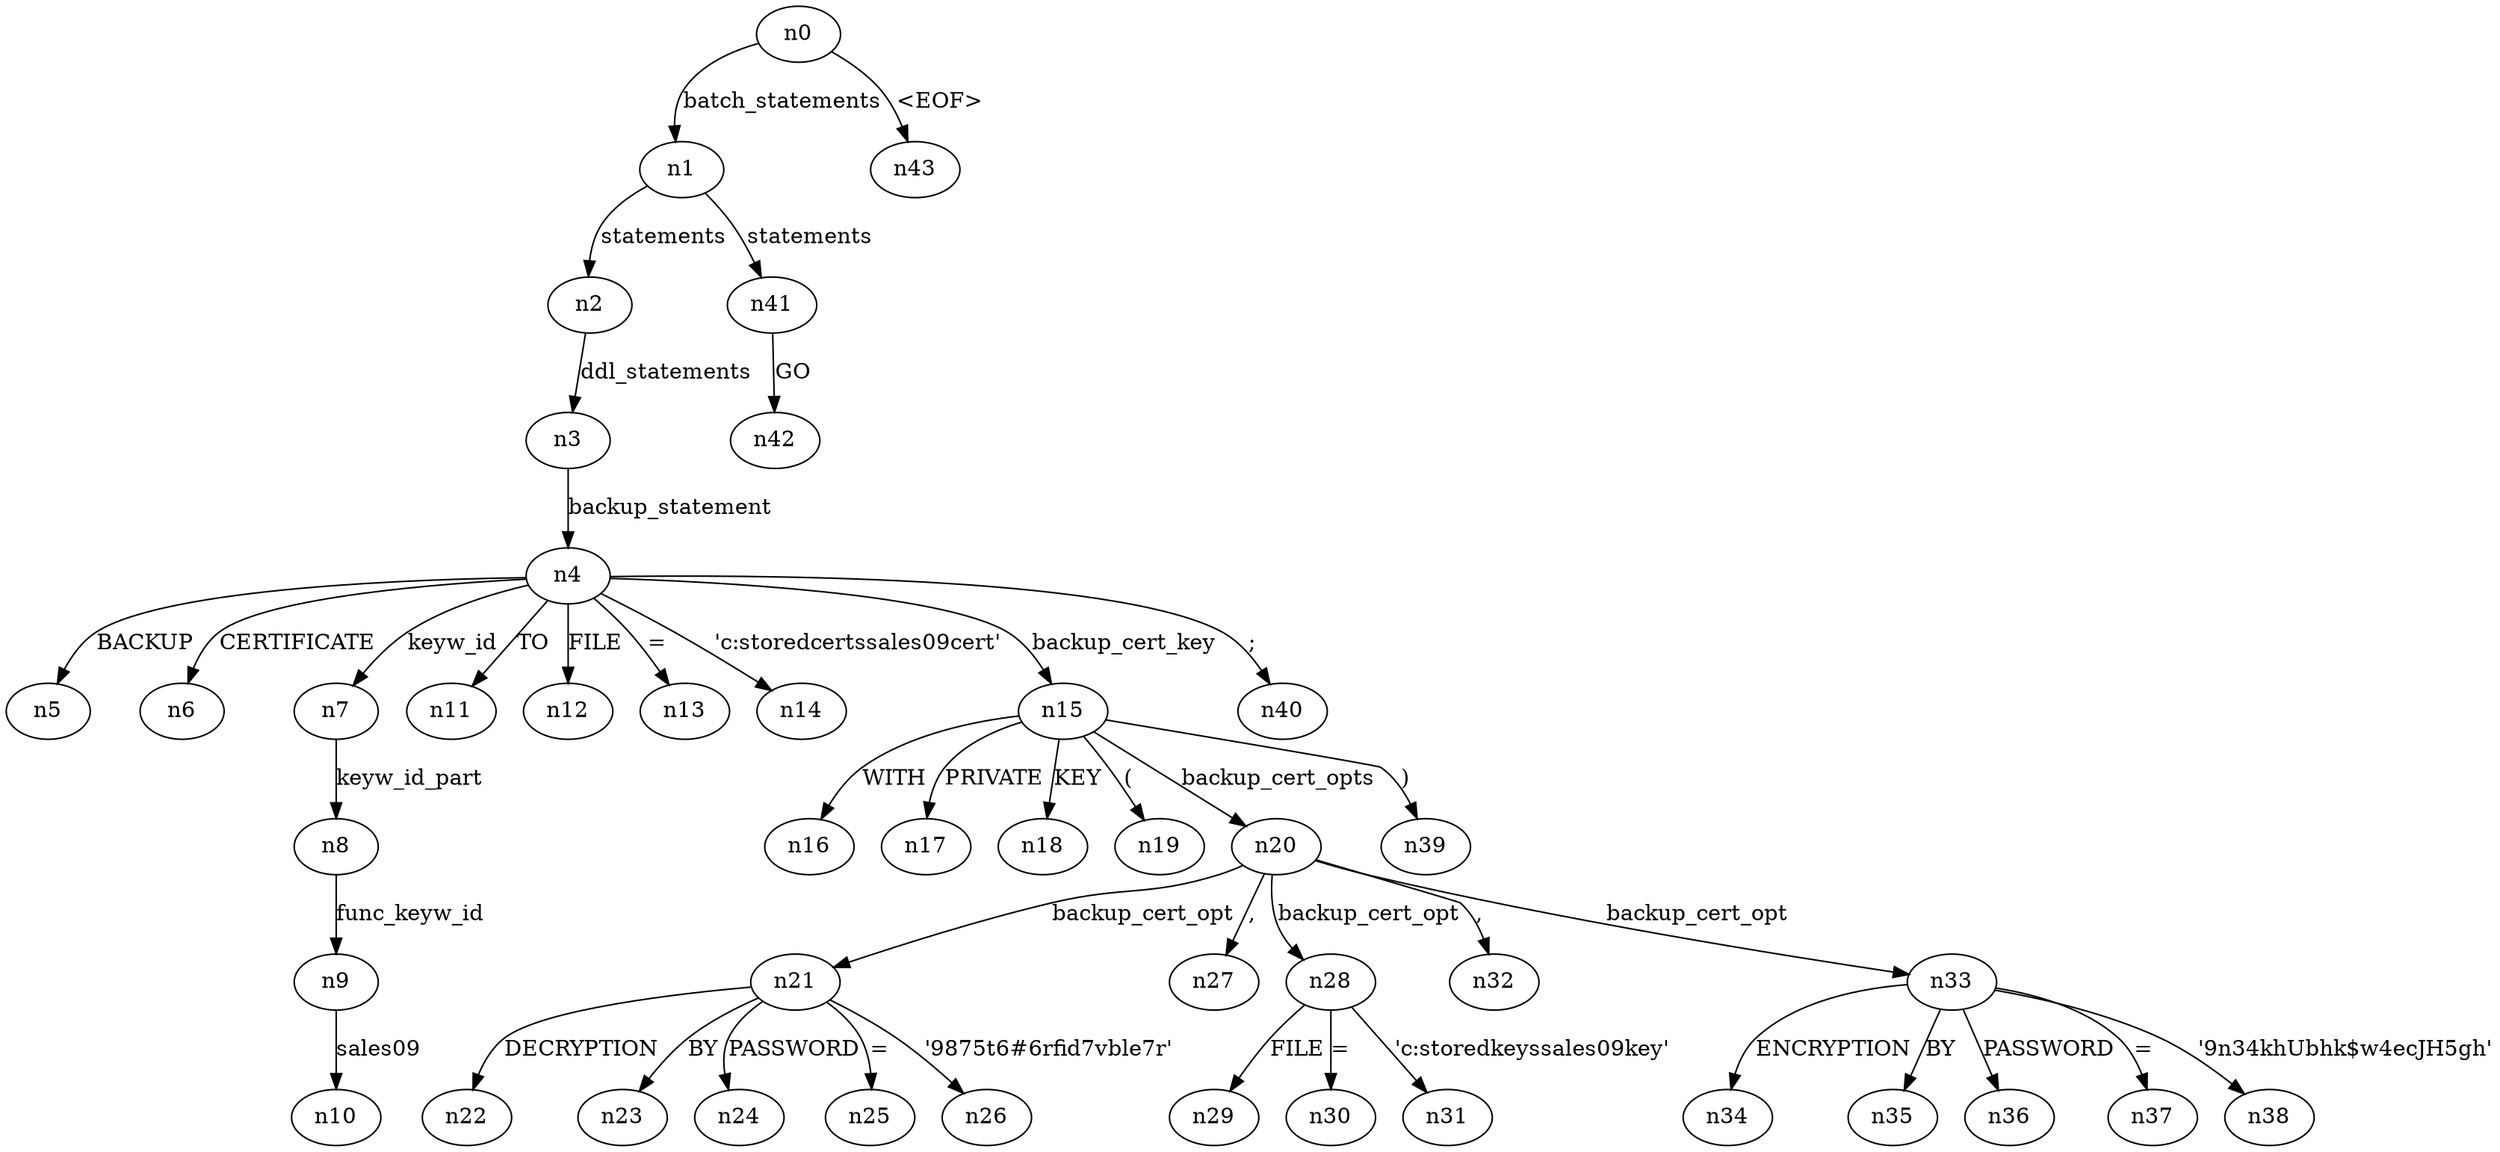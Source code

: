 digraph ParseTree {
  n0 -> n1 [label="batch_statements"];
  n1 -> n2 [label="statements"];
  n2 -> n3 [label="ddl_statements"];
  n3 -> n4 [label="backup_statement"];
  n4 -> n5 [label="BACKUP"];
  n4 -> n6 [label="CERTIFICATE"];
  n4 -> n7 [label="keyw_id"];
  n7 -> n8 [label="keyw_id_part"];
  n8 -> n9 [label="func_keyw_id"];
  n9 -> n10 [label="sales09"];
  n4 -> n11 [label="TO"];
  n4 -> n12 [label="FILE"];
  n4 -> n13 [label="="];
  n4 -> n14 [label="'c:\storedcerts\sales09cert'"];
  n4 -> n15 [label="backup_cert_key"];
  n15 -> n16 [label="WITH"];
  n15 -> n17 [label="PRIVATE"];
  n15 -> n18 [label="KEY"];
  n15 -> n19 [label="("];
  n15 -> n20 [label="backup_cert_opts"];
  n20 -> n21 [label="backup_cert_opt"];
  n21 -> n22 [label="DECRYPTION"];
  n21 -> n23 [label="BY"];
  n21 -> n24 [label="PASSWORD"];
  n21 -> n25 [label="="];
  n21 -> n26 [label="'9875t6#6rfid7vble7r'"];
  n20 -> n27 [label=","];
  n20 -> n28 [label="backup_cert_opt"];
  n28 -> n29 [label="FILE"];
  n28 -> n30 [label="="];
  n28 -> n31 [label="'c:\storedkeys\sales09key'"];
  n20 -> n32 [label=","];
  n20 -> n33 [label="backup_cert_opt"];
  n33 -> n34 [label="ENCRYPTION"];
  n33 -> n35 [label="BY"];
  n33 -> n36 [label="PASSWORD"];
  n33 -> n37 [label="="];
  n33 -> n38 [label="'9n34khUbhk$w4ecJH5gh'"];
  n15 -> n39 [label=")"];
  n4 -> n40 [label=";"];
  n1 -> n41 [label="statements"];
  n41 -> n42 [label="GO"];
  n0 -> n43 [label="<EOF>"];
}